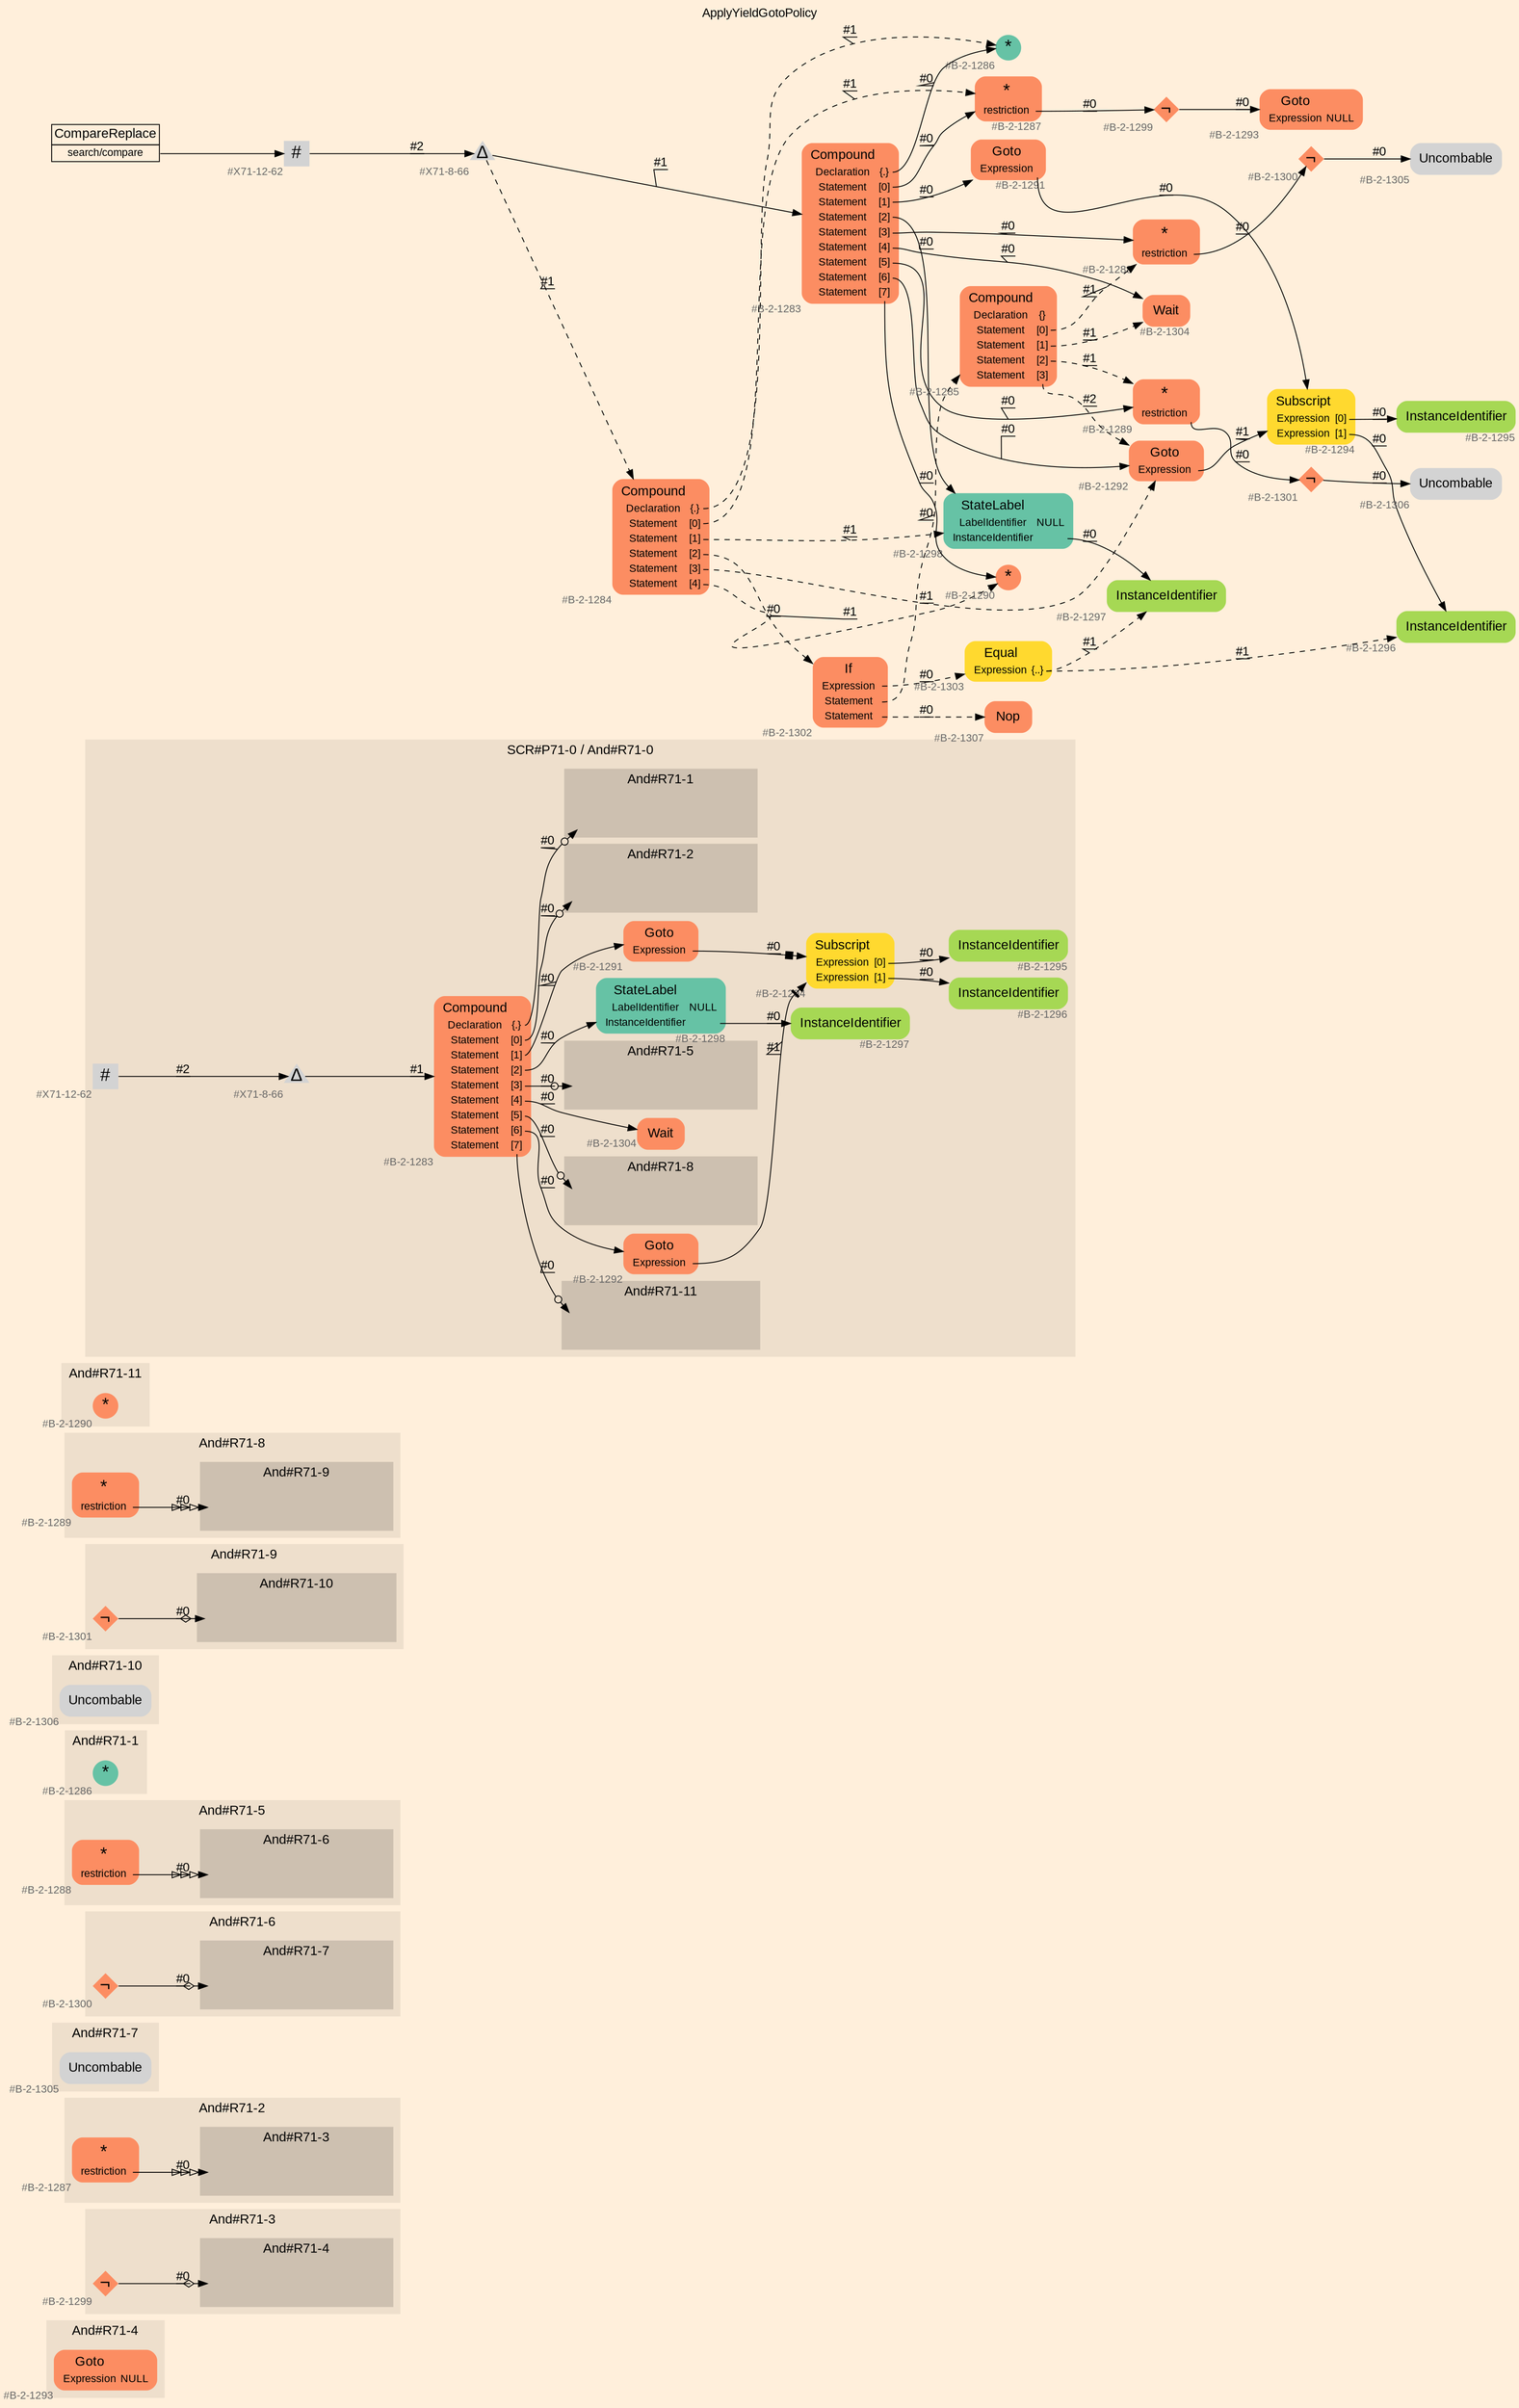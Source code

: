 digraph "ApplyYieldGotoPolicy" {
label = "ApplyYieldGotoPolicy"
labelloc = t
graph [
    rankdir = "LR"
    ranksep = 0.3
    bgcolor = antiquewhite1
    color = black
    fontcolor = black
    fontname = "Arial"
];
node [
    fontname = "Arial"
];
edge [
    fontname = "Arial"
];

// -------------------- figure And#R71-4 --------------------
// -------- region And#R71-4 ----------
subgraph "clusterAnd#R71-4" {
    label = "And#R71-4"
    style = "filled"
    color = antiquewhite2
    fontsize = "15"
    // -------- block And#R71-4/#B-2-1293 ----------
    "And#R71-4/#B-2-1293" [
        fillcolor = "/set28/2"
        xlabel = "#B-2-1293"
        fontsize = "12"
        fontcolor = grey40
        shape = "plaintext"
        label = <<TABLE BORDER="0" CELLBORDER="0" CELLSPACING="0">
         <TR><TD><FONT COLOR="black" POINT-SIZE="15">Goto</FONT></TD></TR>
         <TR><TD><FONT COLOR="black" POINT-SIZE="12">Expression</FONT></TD><TD PORT="port0"><FONT COLOR="black" POINT-SIZE="12">NULL</FONT></TD></TR>
        </TABLE>>
        style = "rounded,filled"
    ];
    
}


// -------------------- figure And#R71-3 --------------------
// -------- region And#R71-3 ----------
subgraph "clusterAnd#R71-3" {
    label = "And#R71-3"
    style = "filled"
    color = antiquewhite2
    fontsize = "15"
    // -------- block And#R71-3/#B-2-1299 ----------
    "And#R71-3/#B-2-1299" [
        fillcolor = "/set28/2"
        xlabel = "#B-2-1299"
        fontsize = "12"
        fontcolor = grey40
        shape = "diamond"
        label = <<FONT COLOR="black" POINT-SIZE="20">¬</FONT>>
        style = "filled"
        penwidth = 0.0
        fixedsize = true
        width = 0.4
        height = 0.4
    ];
    
    // -------- region And#R71-3/And#R71-4 ----------
    subgraph "clusterAnd#R71-3/And#R71-4" {
        label = "And#R71-4"
        style = "filled"
        color = antiquewhite3
        fontsize = "15"
        // -------- block And#R71-3/And#R71-4/#B-2-1293 ----------
        "And#R71-3/And#R71-4/#B-2-1293" [
            fillcolor = "/set28/2"
            xlabel = "#B-2-1293"
            fontsize = "12"
            fontcolor = grey40
            shape = "none"
            style = "invisible"
        ];
        
    }
    
}

"And#R71-3/#B-2-1299" -> "And#R71-3/And#R71-4/#B-2-1293" [
    arrowhead="normalnoneodiamond"
    label = "#0"
    decorate = true
    color = black
    fontcolor = black
];


// -------------------- figure And#R71-2 --------------------
// -------- region And#R71-2 ----------
subgraph "clusterAnd#R71-2" {
    label = "And#R71-2"
    style = "filled"
    color = antiquewhite2
    fontsize = "15"
    // -------- block And#R71-2/#B-2-1287 ----------
    "And#R71-2/#B-2-1287" [
        fillcolor = "/set28/2"
        xlabel = "#B-2-1287"
        fontsize = "12"
        fontcolor = grey40
        shape = "plaintext"
        label = <<TABLE BORDER="0" CELLBORDER="0" CELLSPACING="0">
         <TR><TD><FONT COLOR="black" POINT-SIZE="20">*</FONT></TD></TR>
         <TR><TD><FONT COLOR="black" POINT-SIZE="12">restriction</FONT></TD><TD PORT="port0"></TD></TR>
        </TABLE>>
        style = "rounded,filled"
    ];
    
    // -------- region And#R71-2/And#R71-3 ----------
    subgraph "clusterAnd#R71-2/And#R71-3" {
        label = "And#R71-3"
        style = "filled"
        color = antiquewhite3
        fontsize = "15"
        // -------- block And#R71-2/And#R71-3/#B-2-1299 ----------
        "And#R71-2/And#R71-3/#B-2-1299" [
            fillcolor = "/set28/2"
            xlabel = "#B-2-1299"
            fontsize = "12"
            fontcolor = grey40
            shape = "none"
            style = "invisible"
        ];
        
    }
    
}

"And#R71-2/#B-2-1287":port0 -> "And#R71-2/And#R71-3/#B-2-1299" [
    arrowhead="normalonormalonormalonormal"
    label = "#0"
    decorate = true
    color = black
    fontcolor = black
];


// -------------------- figure And#R71-7 --------------------
// -------- region And#R71-7 ----------
subgraph "clusterAnd#R71-7" {
    label = "And#R71-7"
    style = "filled"
    color = antiquewhite2
    fontsize = "15"
    // -------- block And#R71-7/#B-2-1305 ----------
    "And#R71-7/#B-2-1305" [
        xlabel = "#B-2-1305"
        fontsize = "12"
        fontcolor = grey40
        shape = "plaintext"
        label = <<TABLE BORDER="0" CELLBORDER="0" CELLSPACING="0">
         <TR><TD><FONT COLOR="black" POINT-SIZE="15">Uncombable</FONT></TD></TR>
        </TABLE>>
        style = "rounded,filled"
    ];
    
}


// -------------------- figure And#R71-6 --------------------
// -------- region And#R71-6 ----------
subgraph "clusterAnd#R71-6" {
    label = "And#R71-6"
    style = "filled"
    color = antiquewhite2
    fontsize = "15"
    // -------- block And#R71-6/#B-2-1300 ----------
    "And#R71-6/#B-2-1300" [
        fillcolor = "/set28/2"
        xlabel = "#B-2-1300"
        fontsize = "12"
        fontcolor = grey40
        shape = "diamond"
        label = <<FONT COLOR="black" POINT-SIZE="20">¬</FONT>>
        style = "filled"
        penwidth = 0.0
        fixedsize = true
        width = 0.4
        height = 0.4
    ];
    
    // -------- region And#R71-6/And#R71-7 ----------
    subgraph "clusterAnd#R71-6/And#R71-7" {
        label = "And#R71-7"
        style = "filled"
        color = antiquewhite3
        fontsize = "15"
        // -------- block And#R71-6/And#R71-7/#B-2-1305 ----------
        "And#R71-6/And#R71-7/#B-2-1305" [
            xlabel = "#B-2-1305"
            fontsize = "12"
            fontcolor = grey40
            shape = "none"
            style = "invisible"
        ];
        
    }
    
}

"And#R71-6/#B-2-1300" -> "And#R71-6/And#R71-7/#B-2-1305" [
    arrowhead="normalnoneodiamond"
    label = "#0"
    decorate = true
    color = black
    fontcolor = black
];


// -------------------- figure And#R71-5 --------------------
// -------- region And#R71-5 ----------
subgraph "clusterAnd#R71-5" {
    label = "And#R71-5"
    style = "filled"
    color = antiquewhite2
    fontsize = "15"
    // -------- block And#R71-5/#B-2-1288 ----------
    "And#R71-5/#B-2-1288" [
        fillcolor = "/set28/2"
        xlabel = "#B-2-1288"
        fontsize = "12"
        fontcolor = grey40
        shape = "plaintext"
        label = <<TABLE BORDER="0" CELLBORDER="0" CELLSPACING="0">
         <TR><TD><FONT COLOR="black" POINT-SIZE="20">*</FONT></TD></TR>
         <TR><TD><FONT COLOR="black" POINT-SIZE="12">restriction</FONT></TD><TD PORT="port0"></TD></TR>
        </TABLE>>
        style = "rounded,filled"
    ];
    
    // -------- region And#R71-5/And#R71-6 ----------
    subgraph "clusterAnd#R71-5/And#R71-6" {
        label = "And#R71-6"
        style = "filled"
        color = antiquewhite3
        fontsize = "15"
        // -------- block And#R71-5/And#R71-6/#B-2-1300 ----------
        "And#R71-5/And#R71-6/#B-2-1300" [
            fillcolor = "/set28/2"
            xlabel = "#B-2-1300"
            fontsize = "12"
            fontcolor = grey40
            shape = "none"
            style = "invisible"
        ];
        
    }
    
}

"And#R71-5/#B-2-1288":port0 -> "And#R71-5/And#R71-6/#B-2-1300" [
    arrowhead="normalonormalonormalonormal"
    label = "#0"
    decorate = true
    color = black
    fontcolor = black
];


// -------------------- figure And#R71-1 --------------------
// -------- region And#R71-1 ----------
subgraph "clusterAnd#R71-1" {
    label = "And#R71-1"
    style = "filled"
    color = antiquewhite2
    fontsize = "15"
    // -------- block And#R71-1/#B-2-1286 ----------
    "And#R71-1/#B-2-1286" [
        fillcolor = "/set28/1"
        xlabel = "#B-2-1286"
        fontsize = "12"
        fontcolor = grey40
        shape = "circle"
        label = <<FONT COLOR="black" POINT-SIZE="20">*</FONT>>
        style = "filled"
        penwidth = 0.0
        fixedsize = true
        width = 0.4
        height = 0.4
    ];
    
}


// -------------------- figure And#R71-10 --------------------
// -------- region And#R71-10 ----------
subgraph "clusterAnd#R71-10" {
    label = "And#R71-10"
    style = "filled"
    color = antiquewhite2
    fontsize = "15"
    // -------- block And#R71-10/#B-2-1306 ----------
    "And#R71-10/#B-2-1306" [
        xlabel = "#B-2-1306"
        fontsize = "12"
        fontcolor = grey40
        shape = "plaintext"
        label = <<TABLE BORDER="0" CELLBORDER="0" CELLSPACING="0">
         <TR><TD><FONT COLOR="black" POINT-SIZE="15">Uncombable</FONT></TD></TR>
        </TABLE>>
        style = "rounded,filled"
    ];
    
}


// -------------------- figure And#R71-9 --------------------
// -------- region And#R71-9 ----------
subgraph "clusterAnd#R71-9" {
    label = "And#R71-9"
    style = "filled"
    color = antiquewhite2
    fontsize = "15"
    // -------- block And#R71-9/#B-2-1301 ----------
    "And#R71-9/#B-2-1301" [
        fillcolor = "/set28/2"
        xlabel = "#B-2-1301"
        fontsize = "12"
        fontcolor = grey40
        shape = "diamond"
        label = <<FONT COLOR="black" POINT-SIZE="20">¬</FONT>>
        style = "filled"
        penwidth = 0.0
        fixedsize = true
        width = 0.4
        height = 0.4
    ];
    
    // -------- region And#R71-9/And#R71-10 ----------
    subgraph "clusterAnd#R71-9/And#R71-10" {
        label = "And#R71-10"
        style = "filled"
        color = antiquewhite3
        fontsize = "15"
        // -------- block And#R71-9/And#R71-10/#B-2-1306 ----------
        "And#R71-9/And#R71-10/#B-2-1306" [
            xlabel = "#B-2-1306"
            fontsize = "12"
            fontcolor = grey40
            shape = "none"
            style = "invisible"
        ];
        
    }
    
}

"And#R71-9/#B-2-1301" -> "And#R71-9/And#R71-10/#B-2-1306" [
    arrowhead="normalnoneodiamond"
    label = "#0"
    decorate = true
    color = black
    fontcolor = black
];


// -------------------- figure And#R71-8 --------------------
// -------- region And#R71-8 ----------
subgraph "clusterAnd#R71-8" {
    label = "And#R71-8"
    style = "filled"
    color = antiquewhite2
    fontsize = "15"
    // -------- block And#R71-8/#B-2-1289 ----------
    "And#R71-8/#B-2-1289" [
        fillcolor = "/set28/2"
        xlabel = "#B-2-1289"
        fontsize = "12"
        fontcolor = grey40
        shape = "plaintext"
        label = <<TABLE BORDER="0" CELLBORDER="0" CELLSPACING="0">
         <TR><TD><FONT COLOR="black" POINT-SIZE="20">*</FONT></TD></TR>
         <TR><TD><FONT COLOR="black" POINT-SIZE="12">restriction</FONT></TD><TD PORT="port0"></TD></TR>
        </TABLE>>
        style = "rounded,filled"
    ];
    
    // -------- region And#R71-8/And#R71-9 ----------
    subgraph "clusterAnd#R71-8/And#R71-9" {
        label = "And#R71-9"
        style = "filled"
        color = antiquewhite3
        fontsize = "15"
        // -------- block And#R71-8/And#R71-9/#B-2-1301 ----------
        "And#R71-8/And#R71-9/#B-2-1301" [
            fillcolor = "/set28/2"
            xlabel = "#B-2-1301"
            fontsize = "12"
            fontcolor = grey40
            shape = "none"
            style = "invisible"
        ];
        
    }
    
}

"And#R71-8/#B-2-1289":port0 -> "And#R71-8/And#R71-9/#B-2-1301" [
    arrowhead="normalonormalonormalonormal"
    label = "#0"
    decorate = true
    color = black
    fontcolor = black
];


// -------------------- figure And#R71-11 --------------------
// -------- region And#R71-11 ----------
subgraph "clusterAnd#R71-11" {
    label = "And#R71-11"
    style = "filled"
    color = antiquewhite2
    fontsize = "15"
    // -------- block And#R71-11/#B-2-1290 ----------
    "And#R71-11/#B-2-1290" [
        fillcolor = "/set28/2"
        xlabel = "#B-2-1290"
        fontsize = "12"
        fontcolor = grey40
        shape = "circle"
        label = <<FONT COLOR="black" POINT-SIZE="20">*</FONT>>
        style = "filled"
        penwidth = 0.0
        fixedsize = true
        width = 0.4
        height = 0.4
    ];
    
}


// -------------------- figure And#R71-0 --------------------
// -------- region And#R71-0 ----------
subgraph "clusterAnd#R71-0" {
    label = "SCR#P71-0 / And#R71-0"
    style = "filled"
    color = antiquewhite2
    fontsize = "15"
    // -------- block And#R71-0/#B-2-1298 ----------
    "And#R71-0/#B-2-1298" [
        fillcolor = "/set28/1"
        xlabel = "#B-2-1298"
        fontsize = "12"
        fontcolor = grey40
        shape = "plaintext"
        label = <<TABLE BORDER="0" CELLBORDER="0" CELLSPACING="0">
         <TR><TD><FONT COLOR="black" POINT-SIZE="15">StateLabel</FONT></TD></TR>
         <TR><TD><FONT COLOR="black" POINT-SIZE="12">LabelIdentifier</FONT></TD><TD PORT="port0"><FONT COLOR="black" POINT-SIZE="12">NULL</FONT></TD></TR>
         <TR><TD><FONT COLOR="black" POINT-SIZE="12">InstanceIdentifier</FONT></TD><TD PORT="port1"></TD></TR>
        </TABLE>>
        style = "rounded,filled"
    ];
    
    // -------- block And#R71-0/#X71-8-66 ----------
    "And#R71-0/#X71-8-66" [
        xlabel = "#X71-8-66"
        fontsize = "12"
        fontcolor = grey40
        shape = "triangle"
        label = <<FONT COLOR="black" POINT-SIZE="20">Δ</FONT>>
        style = "filled"
        penwidth = 0.0
        fixedsize = true
        width = 0.4
        height = 0.4
    ];
    
    // -------- block And#R71-0/#B-2-1295 ----------
    "And#R71-0/#B-2-1295" [
        fillcolor = "/set28/5"
        xlabel = "#B-2-1295"
        fontsize = "12"
        fontcolor = grey40
        shape = "plaintext"
        label = <<TABLE BORDER="0" CELLBORDER="0" CELLSPACING="0">
         <TR><TD><FONT COLOR="black" POINT-SIZE="15">InstanceIdentifier</FONT></TD></TR>
        </TABLE>>
        style = "rounded,filled"
    ];
    
    // -------- block And#R71-0/#X71-12-62 ----------
    "And#R71-0/#X71-12-62" [
        xlabel = "#X71-12-62"
        fontsize = "12"
        fontcolor = grey40
        shape = "square"
        label = <<FONT COLOR="black" POINT-SIZE="20">#</FONT>>
        style = "filled"
        penwidth = 0.0
        fixedsize = true
        width = 0.4
        height = 0.4
    ];
    
    // -------- block And#R71-0/#B-2-1291 ----------
    "And#R71-0/#B-2-1291" [
        fillcolor = "/set28/2"
        xlabel = "#B-2-1291"
        fontsize = "12"
        fontcolor = grey40
        shape = "plaintext"
        label = <<TABLE BORDER="0" CELLBORDER="0" CELLSPACING="0">
         <TR><TD><FONT COLOR="black" POINT-SIZE="15">Goto</FONT></TD></TR>
         <TR><TD><FONT COLOR="black" POINT-SIZE="12">Expression</FONT></TD><TD PORT="port0"></TD></TR>
        </TABLE>>
        style = "rounded,filled"
    ];
    
    // -------- block And#R71-0/#B-2-1304 ----------
    "And#R71-0/#B-2-1304" [
        fillcolor = "/set28/2"
        xlabel = "#B-2-1304"
        fontsize = "12"
        fontcolor = grey40
        shape = "plaintext"
        label = <<TABLE BORDER="0" CELLBORDER="0" CELLSPACING="0">
         <TR><TD><FONT COLOR="black" POINT-SIZE="15">Wait</FONT></TD></TR>
        </TABLE>>
        style = "rounded,filled"
    ];
    
    // -------- block And#R71-0/#B-2-1283 ----------
    "And#R71-0/#B-2-1283" [
        fillcolor = "/set28/2"
        xlabel = "#B-2-1283"
        fontsize = "12"
        fontcolor = grey40
        shape = "plaintext"
        label = <<TABLE BORDER="0" CELLBORDER="0" CELLSPACING="0">
         <TR><TD><FONT COLOR="black" POINT-SIZE="15">Compound</FONT></TD></TR>
         <TR><TD><FONT COLOR="black" POINT-SIZE="12">Declaration</FONT></TD><TD PORT="port0"><FONT COLOR="black" POINT-SIZE="12">{.}</FONT></TD></TR>
         <TR><TD><FONT COLOR="black" POINT-SIZE="12">Statement</FONT></TD><TD PORT="port1"><FONT COLOR="black" POINT-SIZE="12">[0]</FONT></TD></TR>
         <TR><TD><FONT COLOR="black" POINT-SIZE="12">Statement</FONT></TD><TD PORT="port2"><FONT COLOR="black" POINT-SIZE="12">[1]</FONT></TD></TR>
         <TR><TD><FONT COLOR="black" POINT-SIZE="12">Statement</FONT></TD><TD PORT="port3"><FONT COLOR="black" POINT-SIZE="12">[2]</FONT></TD></TR>
         <TR><TD><FONT COLOR="black" POINT-SIZE="12">Statement</FONT></TD><TD PORT="port4"><FONT COLOR="black" POINT-SIZE="12">[3]</FONT></TD></TR>
         <TR><TD><FONT COLOR="black" POINT-SIZE="12">Statement</FONT></TD><TD PORT="port5"><FONT COLOR="black" POINT-SIZE="12">[4]</FONT></TD></TR>
         <TR><TD><FONT COLOR="black" POINT-SIZE="12">Statement</FONT></TD><TD PORT="port6"><FONT COLOR="black" POINT-SIZE="12">[5]</FONT></TD></TR>
         <TR><TD><FONT COLOR="black" POINT-SIZE="12">Statement</FONT></TD><TD PORT="port7"><FONT COLOR="black" POINT-SIZE="12">[6]</FONT></TD></TR>
         <TR><TD><FONT COLOR="black" POINT-SIZE="12">Statement</FONT></TD><TD PORT="port8"><FONT COLOR="black" POINT-SIZE="12">[7]</FONT></TD></TR>
        </TABLE>>
        style = "rounded,filled"
    ];
    
    // -------- block And#R71-0/#B-2-1292 ----------
    "And#R71-0/#B-2-1292" [
        fillcolor = "/set28/2"
        xlabel = "#B-2-1292"
        fontsize = "12"
        fontcolor = grey40
        shape = "plaintext"
        label = <<TABLE BORDER="0" CELLBORDER="0" CELLSPACING="0">
         <TR><TD><FONT COLOR="black" POINT-SIZE="15">Goto</FONT></TD></TR>
         <TR><TD><FONT COLOR="black" POINT-SIZE="12">Expression</FONT></TD><TD PORT="port0"></TD></TR>
        </TABLE>>
        style = "rounded,filled"
    ];
    
    // -------- block And#R71-0/#B-2-1296 ----------
    "And#R71-0/#B-2-1296" [
        fillcolor = "/set28/5"
        xlabel = "#B-2-1296"
        fontsize = "12"
        fontcolor = grey40
        shape = "plaintext"
        label = <<TABLE BORDER="0" CELLBORDER="0" CELLSPACING="0">
         <TR><TD><FONT COLOR="black" POINT-SIZE="15">InstanceIdentifier</FONT></TD></TR>
        </TABLE>>
        style = "rounded,filled"
    ];
    
    // -------- block And#R71-0/#B-2-1294 ----------
    "And#R71-0/#B-2-1294" [
        fillcolor = "/set28/6"
        xlabel = "#B-2-1294"
        fontsize = "12"
        fontcolor = grey40
        shape = "plaintext"
        label = <<TABLE BORDER="0" CELLBORDER="0" CELLSPACING="0">
         <TR><TD><FONT COLOR="black" POINT-SIZE="15">Subscript</FONT></TD></TR>
         <TR><TD><FONT COLOR="black" POINT-SIZE="12">Expression</FONT></TD><TD PORT="port0"><FONT COLOR="black" POINT-SIZE="12">[0]</FONT></TD></TR>
         <TR><TD><FONT COLOR="black" POINT-SIZE="12">Expression</FONT></TD><TD PORT="port1"><FONT COLOR="black" POINT-SIZE="12">[1]</FONT></TD></TR>
        </TABLE>>
        style = "rounded,filled"
    ];
    
    // -------- block And#R71-0/#B-2-1297 ----------
    "And#R71-0/#B-2-1297" [
        fillcolor = "/set28/5"
        xlabel = "#B-2-1297"
        fontsize = "12"
        fontcolor = grey40
        shape = "plaintext"
        label = <<TABLE BORDER="0" CELLBORDER="0" CELLSPACING="0">
         <TR><TD><FONT COLOR="black" POINT-SIZE="15">InstanceIdentifier</FONT></TD></TR>
        </TABLE>>
        style = "rounded,filled"
    ];
    
    // -------- region And#R71-0/And#R71-1 ----------
    subgraph "clusterAnd#R71-0/And#R71-1" {
        label = "And#R71-1"
        style = "filled"
        color = antiquewhite3
        fontsize = "15"
        // -------- block And#R71-0/And#R71-1/#B-2-1286 ----------
        "And#R71-0/And#R71-1/#B-2-1286" [
            fillcolor = "/set28/1"
            xlabel = "#B-2-1286"
            fontsize = "12"
            fontcolor = grey40
            shape = "none"
            style = "invisible"
        ];
        
    }
    
    // -------- region And#R71-0/And#R71-2 ----------
    subgraph "clusterAnd#R71-0/And#R71-2" {
        label = "And#R71-2"
        style = "filled"
        color = antiquewhite3
        fontsize = "15"
        // -------- block And#R71-0/And#R71-2/#B-2-1287 ----------
        "And#R71-0/And#R71-2/#B-2-1287" [
            fillcolor = "/set28/2"
            xlabel = "#B-2-1287"
            fontsize = "12"
            fontcolor = grey40
            shape = "none"
            style = "invisible"
        ];
        
    }
    
    // -------- region And#R71-0/And#R71-5 ----------
    subgraph "clusterAnd#R71-0/And#R71-5" {
        label = "And#R71-5"
        style = "filled"
        color = antiquewhite3
        fontsize = "15"
        // -------- block And#R71-0/And#R71-5/#B-2-1288 ----------
        "And#R71-0/And#R71-5/#B-2-1288" [
            fillcolor = "/set28/2"
            xlabel = "#B-2-1288"
            fontsize = "12"
            fontcolor = grey40
            shape = "none"
            style = "invisible"
        ];
        
    }
    
    // -------- region And#R71-0/And#R71-8 ----------
    subgraph "clusterAnd#R71-0/And#R71-8" {
        label = "And#R71-8"
        style = "filled"
        color = antiquewhite3
        fontsize = "15"
        // -------- block And#R71-0/And#R71-8/#B-2-1289 ----------
        "And#R71-0/And#R71-8/#B-2-1289" [
            fillcolor = "/set28/2"
            xlabel = "#B-2-1289"
            fontsize = "12"
            fontcolor = grey40
            shape = "none"
            style = "invisible"
        ];
        
    }
    
    // -------- region And#R71-0/And#R71-11 ----------
    subgraph "clusterAnd#R71-0/And#R71-11" {
        label = "And#R71-11"
        style = "filled"
        color = antiquewhite3
        fontsize = "15"
        // -------- block And#R71-0/And#R71-11/#B-2-1290 ----------
        "And#R71-0/And#R71-11/#B-2-1290" [
            fillcolor = "/set28/2"
            xlabel = "#B-2-1290"
            fontsize = "12"
            fontcolor = grey40
            shape = "none"
            style = "invisible"
        ];
        
    }
    
}

"And#R71-0/#B-2-1298":port1 -> "And#R71-0/#B-2-1297" [
    label = "#0"
    decorate = true
    color = black
    fontcolor = black
];

"And#R71-0/#X71-8-66" -> "And#R71-0/#B-2-1283" [
    label = "#1"
    decorate = true
    color = black
    fontcolor = black
];

"And#R71-0/#X71-12-62" -> "And#R71-0/#X71-8-66" [
    label = "#2"
    decorate = true
    color = black
    fontcolor = black
];

"And#R71-0/#B-2-1291":port0 -> "And#R71-0/#B-2-1294" [
    arrowhead="normalnonebox"
    label = "#0"
    decorate = true
    color = black
    fontcolor = black
];

"And#R71-0/#B-2-1283":port0 -> "And#R71-0/And#R71-1/#B-2-1286" [
    arrowhead="normalnoneodot"
    label = "#0"
    decorate = true
    color = black
    fontcolor = black
];

"And#R71-0/#B-2-1283":port1 -> "And#R71-0/And#R71-2/#B-2-1287" [
    arrowhead="normalnoneodot"
    label = "#0"
    decorate = true
    color = black
    fontcolor = black
];

"And#R71-0/#B-2-1283":port2 -> "And#R71-0/#B-2-1291" [
    label = "#0"
    decorate = true
    color = black
    fontcolor = black
];

"And#R71-0/#B-2-1283":port3 -> "And#R71-0/#B-2-1298" [
    label = "#0"
    decorate = true
    color = black
    fontcolor = black
];

"And#R71-0/#B-2-1283":port4 -> "And#R71-0/And#R71-5/#B-2-1288" [
    arrowhead="normalnoneodot"
    label = "#0"
    decorate = true
    color = black
    fontcolor = black
];

"And#R71-0/#B-2-1283":port5 -> "And#R71-0/#B-2-1304" [
    label = "#0"
    decorate = true
    color = black
    fontcolor = black
];

"And#R71-0/#B-2-1283":port6 -> "And#R71-0/And#R71-8/#B-2-1289" [
    arrowhead="normalnoneodot"
    label = "#0"
    decorate = true
    color = black
    fontcolor = black
];

"And#R71-0/#B-2-1283":port7 -> "And#R71-0/#B-2-1292" [
    label = "#0"
    decorate = true
    color = black
    fontcolor = black
];

"And#R71-0/#B-2-1283":port8 -> "And#R71-0/And#R71-11/#B-2-1290" [
    arrowhead="normalnoneodot"
    label = "#0"
    decorate = true
    color = black
    fontcolor = black
];

"And#R71-0/#B-2-1292":port0 -> "And#R71-0/#B-2-1294" [
    arrowhead="normalnonetee"
    label = "#1"
    decorate = true
    color = black
    fontcolor = black
];

"And#R71-0/#B-2-1294":port0 -> "And#R71-0/#B-2-1295" [
    label = "#0"
    decorate = true
    color = black
    fontcolor = black
];

"And#R71-0/#B-2-1294":port1 -> "And#R71-0/#B-2-1296" [
    label = "#0"
    decorate = true
    color = black
    fontcolor = black
];


// -------------------- transformation figure --------------------
// -------- block CR#X71-10-71 ----------
"CR#X71-10-71" [
    fillcolor = antiquewhite1
    fontsize = "12"
    fontcolor = grey40
    shape = "plaintext"
    label = <<TABLE BORDER="0" CELLBORDER="1" CELLSPACING="0">
     <TR><TD><FONT COLOR="black" POINT-SIZE="15">CompareReplace</FONT></TD></TR>
     <TR><TD PORT="port0"><FONT COLOR="black" POINT-SIZE="12">search/compare</FONT></TD></TR>
    </TABLE>>
    style = "filled"
    color = black
];

// -------- block #X71-12-62 ----------
"#X71-12-62" [
    xlabel = "#X71-12-62"
    fontsize = "12"
    fontcolor = grey40
    shape = "square"
    label = <<FONT COLOR="black" POINT-SIZE="20">#</FONT>>
    style = "filled"
    penwidth = 0.0
    fixedsize = true
    width = 0.4
    height = 0.4
];

// -------- block #X71-8-66 ----------
"#X71-8-66" [
    xlabel = "#X71-8-66"
    fontsize = "12"
    fontcolor = grey40
    shape = "triangle"
    label = <<FONT COLOR="black" POINT-SIZE="20">Δ</FONT>>
    style = "filled"
    penwidth = 0.0
    fixedsize = true
    width = 0.4
    height = 0.4
];

// -------- block #B-2-1283 ----------
"#B-2-1283" [
    fillcolor = "/set28/2"
    xlabel = "#B-2-1283"
    fontsize = "12"
    fontcolor = grey40
    shape = "plaintext"
    label = <<TABLE BORDER="0" CELLBORDER="0" CELLSPACING="0">
     <TR><TD><FONT COLOR="black" POINT-SIZE="15">Compound</FONT></TD></TR>
     <TR><TD><FONT COLOR="black" POINT-SIZE="12">Declaration</FONT></TD><TD PORT="port0"><FONT COLOR="black" POINT-SIZE="12">{.}</FONT></TD></TR>
     <TR><TD><FONT COLOR="black" POINT-SIZE="12">Statement</FONT></TD><TD PORT="port1"><FONT COLOR="black" POINT-SIZE="12">[0]</FONT></TD></TR>
     <TR><TD><FONT COLOR="black" POINT-SIZE="12">Statement</FONT></TD><TD PORT="port2"><FONT COLOR="black" POINT-SIZE="12">[1]</FONT></TD></TR>
     <TR><TD><FONT COLOR="black" POINT-SIZE="12">Statement</FONT></TD><TD PORT="port3"><FONT COLOR="black" POINT-SIZE="12">[2]</FONT></TD></TR>
     <TR><TD><FONT COLOR="black" POINT-SIZE="12">Statement</FONT></TD><TD PORT="port4"><FONT COLOR="black" POINT-SIZE="12">[3]</FONT></TD></TR>
     <TR><TD><FONT COLOR="black" POINT-SIZE="12">Statement</FONT></TD><TD PORT="port5"><FONT COLOR="black" POINT-SIZE="12">[4]</FONT></TD></TR>
     <TR><TD><FONT COLOR="black" POINT-SIZE="12">Statement</FONT></TD><TD PORT="port6"><FONT COLOR="black" POINT-SIZE="12">[5]</FONT></TD></TR>
     <TR><TD><FONT COLOR="black" POINT-SIZE="12">Statement</FONT></TD><TD PORT="port7"><FONT COLOR="black" POINT-SIZE="12">[6]</FONT></TD></TR>
     <TR><TD><FONT COLOR="black" POINT-SIZE="12">Statement</FONT></TD><TD PORT="port8"><FONT COLOR="black" POINT-SIZE="12">[7]</FONT></TD></TR>
    </TABLE>>
    style = "rounded,filled"
];

// -------- block #B-2-1286 ----------
"#B-2-1286" [
    fillcolor = "/set28/1"
    xlabel = "#B-2-1286"
    fontsize = "12"
    fontcolor = grey40
    shape = "circle"
    label = <<FONT COLOR="black" POINT-SIZE="20">*</FONT>>
    style = "filled"
    penwidth = 0.0
    fixedsize = true
    width = 0.4
    height = 0.4
];

// -------- block #B-2-1287 ----------
"#B-2-1287" [
    fillcolor = "/set28/2"
    xlabel = "#B-2-1287"
    fontsize = "12"
    fontcolor = grey40
    shape = "plaintext"
    label = <<TABLE BORDER="0" CELLBORDER="0" CELLSPACING="0">
     <TR><TD><FONT COLOR="black" POINT-SIZE="20">*</FONT></TD></TR>
     <TR><TD><FONT COLOR="black" POINT-SIZE="12">restriction</FONT></TD><TD PORT="port0"></TD></TR>
    </TABLE>>
    style = "rounded,filled"
];

// -------- block #B-2-1299 ----------
"#B-2-1299" [
    fillcolor = "/set28/2"
    xlabel = "#B-2-1299"
    fontsize = "12"
    fontcolor = grey40
    shape = "diamond"
    label = <<FONT COLOR="black" POINT-SIZE="20">¬</FONT>>
    style = "filled"
    penwidth = 0.0
    fixedsize = true
    width = 0.4
    height = 0.4
];

// -------- block #B-2-1293 ----------
"#B-2-1293" [
    fillcolor = "/set28/2"
    xlabel = "#B-2-1293"
    fontsize = "12"
    fontcolor = grey40
    shape = "plaintext"
    label = <<TABLE BORDER="0" CELLBORDER="0" CELLSPACING="0">
     <TR><TD><FONT COLOR="black" POINT-SIZE="15">Goto</FONT></TD></TR>
     <TR><TD><FONT COLOR="black" POINT-SIZE="12">Expression</FONT></TD><TD PORT="port0"><FONT COLOR="black" POINT-SIZE="12">NULL</FONT></TD></TR>
    </TABLE>>
    style = "rounded,filled"
];

// -------- block #B-2-1291 ----------
"#B-2-1291" [
    fillcolor = "/set28/2"
    xlabel = "#B-2-1291"
    fontsize = "12"
    fontcolor = grey40
    shape = "plaintext"
    label = <<TABLE BORDER="0" CELLBORDER="0" CELLSPACING="0">
     <TR><TD><FONT COLOR="black" POINT-SIZE="15">Goto</FONT></TD></TR>
     <TR><TD><FONT COLOR="black" POINT-SIZE="12">Expression</FONT></TD><TD PORT="port0"></TD></TR>
    </TABLE>>
    style = "rounded,filled"
];

// -------- block #B-2-1294 ----------
"#B-2-1294" [
    fillcolor = "/set28/6"
    xlabel = "#B-2-1294"
    fontsize = "12"
    fontcolor = grey40
    shape = "plaintext"
    label = <<TABLE BORDER="0" CELLBORDER="0" CELLSPACING="0">
     <TR><TD><FONT COLOR="black" POINT-SIZE="15">Subscript</FONT></TD></TR>
     <TR><TD><FONT COLOR="black" POINT-SIZE="12">Expression</FONT></TD><TD PORT="port0"><FONT COLOR="black" POINT-SIZE="12">[0]</FONT></TD></TR>
     <TR><TD><FONT COLOR="black" POINT-SIZE="12">Expression</FONT></TD><TD PORT="port1"><FONT COLOR="black" POINT-SIZE="12">[1]</FONT></TD></TR>
    </TABLE>>
    style = "rounded,filled"
];

// -------- block #B-2-1295 ----------
"#B-2-1295" [
    fillcolor = "/set28/5"
    xlabel = "#B-2-1295"
    fontsize = "12"
    fontcolor = grey40
    shape = "plaintext"
    label = <<TABLE BORDER="0" CELLBORDER="0" CELLSPACING="0">
     <TR><TD><FONT COLOR="black" POINT-SIZE="15">InstanceIdentifier</FONT></TD></TR>
    </TABLE>>
    style = "rounded,filled"
];

// -------- block #B-2-1296 ----------
"#B-2-1296" [
    fillcolor = "/set28/5"
    xlabel = "#B-2-1296"
    fontsize = "12"
    fontcolor = grey40
    shape = "plaintext"
    label = <<TABLE BORDER="0" CELLBORDER="0" CELLSPACING="0">
     <TR><TD><FONT COLOR="black" POINT-SIZE="15">InstanceIdentifier</FONT></TD></TR>
    </TABLE>>
    style = "rounded,filled"
];

// -------- block #B-2-1298 ----------
"#B-2-1298" [
    fillcolor = "/set28/1"
    xlabel = "#B-2-1298"
    fontsize = "12"
    fontcolor = grey40
    shape = "plaintext"
    label = <<TABLE BORDER="0" CELLBORDER="0" CELLSPACING="0">
     <TR><TD><FONT COLOR="black" POINT-SIZE="15">StateLabel</FONT></TD></TR>
     <TR><TD><FONT COLOR="black" POINT-SIZE="12">LabelIdentifier</FONT></TD><TD PORT="port0"><FONT COLOR="black" POINT-SIZE="12">NULL</FONT></TD></TR>
     <TR><TD><FONT COLOR="black" POINT-SIZE="12">InstanceIdentifier</FONT></TD><TD PORT="port1"></TD></TR>
    </TABLE>>
    style = "rounded,filled"
];

// -------- block #B-2-1297 ----------
"#B-2-1297" [
    fillcolor = "/set28/5"
    xlabel = "#B-2-1297"
    fontsize = "12"
    fontcolor = grey40
    shape = "plaintext"
    label = <<TABLE BORDER="0" CELLBORDER="0" CELLSPACING="0">
     <TR><TD><FONT COLOR="black" POINT-SIZE="15">InstanceIdentifier</FONT></TD></TR>
    </TABLE>>
    style = "rounded,filled"
];

// -------- block #B-2-1288 ----------
"#B-2-1288" [
    fillcolor = "/set28/2"
    xlabel = "#B-2-1288"
    fontsize = "12"
    fontcolor = grey40
    shape = "plaintext"
    label = <<TABLE BORDER="0" CELLBORDER="0" CELLSPACING="0">
     <TR><TD><FONT COLOR="black" POINT-SIZE="20">*</FONT></TD></TR>
     <TR><TD><FONT COLOR="black" POINT-SIZE="12">restriction</FONT></TD><TD PORT="port0"></TD></TR>
    </TABLE>>
    style = "rounded,filled"
];

// -------- block #B-2-1300 ----------
"#B-2-1300" [
    fillcolor = "/set28/2"
    xlabel = "#B-2-1300"
    fontsize = "12"
    fontcolor = grey40
    shape = "diamond"
    label = <<FONT COLOR="black" POINT-SIZE="20">¬</FONT>>
    style = "filled"
    penwidth = 0.0
    fixedsize = true
    width = 0.4
    height = 0.4
];

// -------- block #B-2-1305 ----------
"#B-2-1305" [
    xlabel = "#B-2-1305"
    fontsize = "12"
    fontcolor = grey40
    shape = "plaintext"
    label = <<TABLE BORDER="0" CELLBORDER="0" CELLSPACING="0">
     <TR><TD><FONT COLOR="black" POINT-SIZE="15">Uncombable</FONT></TD></TR>
    </TABLE>>
    style = "rounded,filled"
];

// -------- block #B-2-1304 ----------
"#B-2-1304" [
    fillcolor = "/set28/2"
    xlabel = "#B-2-1304"
    fontsize = "12"
    fontcolor = grey40
    shape = "plaintext"
    label = <<TABLE BORDER="0" CELLBORDER="0" CELLSPACING="0">
     <TR><TD><FONT COLOR="black" POINT-SIZE="15">Wait</FONT></TD></TR>
    </TABLE>>
    style = "rounded,filled"
];

// -------- block #B-2-1289 ----------
"#B-2-1289" [
    fillcolor = "/set28/2"
    xlabel = "#B-2-1289"
    fontsize = "12"
    fontcolor = grey40
    shape = "plaintext"
    label = <<TABLE BORDER="0" CELLBORDER="0" CELLSPACING="0">
     <TR><TD><FONT COLOR="black" POINT-SIZE="20">*</FONT></TD></TR>
     <TR><TD><FONT COLOR="black" POINT-SIZE="12">restriction</FONT></TD><TD PORT="port0"></TD></TR>
    </TABLE>>
    style = "rounded,filled"
];

// -------- block #B-2-1301 ----------
"#B-2-1301" [
    fillcolor = "/set28/2"
    xlabel = "#B-2-1301"
    fontsize = "12"
    fontcolor = grey40
    shape = "diamond"
    label = <<FONT COLOR="black" POINT-SIZE="20">¬</FONT>>
    style = "filled"
    penwidth = 0.0
    fixedsize = true
    width = 0.4
    height = 0.4
];

// -------- block #B-2-1306 ----------
"#B-2-1306" [
    xlabel = "#B-2-1306"
    fontsize = "12"
    fontcolor = grey40
    shape = "plaintext"
    label = <<TABLE BORDER="0" CELLBORDER="0" CELLSPACING="0">
     <TR><TD><FONT COLOR="black" POINT-SIZE="15">Uncombable</FONT></TD></TR>
    </TABLE>>
    style = "rounded,filled"
];

// -------- block #B-2-1292 ----------
"#B-2-1292" [
    fillcolor = "/set28/2"
    xlabel = "#B-2-1292"
    fontsize = "12"
    fontcolor = grey40
    shape = "plaintext"
    label = <<TABLE BORDER="0" CELLBORDER="0" CELLSPACING="0">
     <TR><TD><FONT COLOR="black" POINT-SIZE="15">Goto</FONT></TD></TR>
     <TR><TD><FONT COLOR="black" POINT-SIZE="12">Expression</FONT></TD><TD PORT="port0"></TD></TR>
    </TABLE>>
    style = "rounded,filled"
];

// -------- block #B-2-1290 ----------
"#B-2-1290" [
    fillcolor = "/set28/2"
    xlabel = "#B-2-1290"
    fontsize = "12"
    fontcolor = grey40
    shape = "circle"
    label = <<FONT COLOR="black" POINT-SIZE="20">*</FONT>>
    style = "filled"
    penwidth = 0.0
    fixedsize = true
    width = 0.4
    height = 0.4
];

// -------- block #B-2-1284 ----------
"#B-2-1284" [
    fillcolor = "/set28/2"
    xlabel = "#B-2-1284"
    fontsize = "12"
    fontcolor = grey40
    shape = "plaintext"
    label = <<TABLE BORDER="0" CELLBORDER="0" CELLSPACING="0">
     <TR><TD><FONT COLOR="black" POINT-SIZE="15">Compound</FONT></TD></TR>
     <TR><TD><FONT COLOR="black" POINT-SIZE="12">Declaration</FONT></TD><TD PORT="port0"><FONT COLOR="black" POINT-SIZE="12">{.}</FONT></TD></TR>
     <TR><TD><FONT COLOR="black" POINT-SIZE="12">Statement</FONT></TD><TD PORT="port1"><FONT COLOR="black" POINT-SIZE="12">[0]</FONT></TD></TR>
     <TR><TD><FONT COLOR="black" POINT-SIZE="12">Statement</FONT></TD><TD PORT="port2"><FONT COLOR="black" POINT-SIZE="12">[1]</FONT></TD></TR>
     <TR><TD><FONT COLOR="black" POINT-SIZE="12">Statement</FONT></TD><TD PORT="port3"><FONT COLOR="black" POINT-SIZE="12">[2]</FONT></TD></TR>
     <TR><TD><FONT COLOR="black" POINT-SIZE="12">Statement</FONT></TD><TD PORT="port4"><FONT COLOR="black" POINT-SIZE="12">[3]</FONT></TD></TR>
     <TR><TD><FONT COLOR="black" POINT-SIZE="12">Statement</FONT></TD><TD PORT="port5"><FONT COLOR="black" POINT-SIZE="12">[4]</FONT></TD></TR>
    </TABLE>>
    style = "rounded,filled"
];

// -------- block #B-2-1302 ----------
"#B-2-1302" [
    fillcolor = "/set28/2"
    xlabel = "#B-2-1302"
    fontsize = "12"
    fontcolor = grey40
    shape = "plaintext"
    label = <<TABLE BORDER="0" CELLBORDER="0" CELLSPACING="0">
     <TR><TD><FONT COLOR="black" POINT-SIZE="15">If</FONT></TD></TR>
     <TR><TD><FONT COLOR="black" POINT-SIZE="12">Expression</FONT></TD><TD PORT="port0"></TD></TR>
     <TR><TD><FONT COLOR="black" POINT-SIZE="12">Statement</FONT></TD><TD PORT="port1"></TD></TR>
     <TR><TD><FONT COLOR="black" POINT-SIZE="12">Statement</FONT></TD><TD PORT="port2"></TD></TR>
    </TABLE>>
    style = "rounded,filled"
];

// -------- block #B-2-1303 ----------
"#B-2-1303" [
    fillcolor = "/set28/6"
    xlabel = "#B-2-1303"
    fontsize = "12"
    fontcolor = grey40
    shape = "plaintext"
    label = <<TABLE BORDER="0" CELLBORDER="0" CELLSPACING="0">
     <TR><TD><FONT COLOR="black" POINT-SIZE="15">Equal</FONT></TD></TR>
     <TR><TD><FONT COLOR="black" POINT-SIZE="12">Expression</FONT></TD><TD PORT="port0"><FONT COLOR="black" POINT-SIZE="12">{..}</FONT></TD></TR>
    </TABLE>>
    style = "rounded,filled"
];

// -------- block #B-2-1285 ----------
"#B-2-1285" [
    fillcolor = "/set28/2"
    xlabel = "#B-2-1285"
    fontsize = "12"
    fontcolor = grey40
    shape = "plaintext"
    label = <<TABLE BORDER="0" CELLBORDER="0" CELLSPACING="0">
     <TR><TD><FONT COLOR="black" POINT-SIZE="15">Compound</FONT></TD></TR>
     <TR><TD><FONT COLOR="black" POINT-SIZE="12">Declaration</FONT></TD><TD PORT="port0"><FONT COLOR="black" POINT-SIZE="12">{}</FONT></TD></TR>
     <TR><TD><FONT COLOR="black" POINT-SIZE="12">Statement</FONT></TD><TD PORT="port1"><FONT COLOR="black" POINT-SIZE="12">[0]</FONT></TD></TR>
     <TR><TD><FONT COLOR="black" POINT-SIZE="12">Statement</FONT></TD><TD PORT="port2"><FONT COLOR="black" POINT-SIZE="12">[1]</FONT></TD></TR>
     <TR><TD><FONT COLOR="black" POINT-SIZE="12">Statement</FONT></TD><TD PORT="port3"><FONT COLOR="black" POINT-SIZE="12">[2]</FONT></TD></TR>
     <TR><TD><FONT COLOR="black" POINT-SIZE="12">Statement</FONT></TD><TD PORT="port4"><FONT COLOR="black" POINT-SIZE="12">[3]</FONT></TD></TR>
    </TABLE>>
    style = "rounded,filled"
];

// -------- block #B-2-1307 ----------
"#B-2-1307" [
    fillcolor = "/set28/2"
    xlabel = "#B-2-1307"
    fontsize = "12"
    fontcolor = grey40
    shape = "plaintext"
    label = <<TABLE BORDER="0" CELLBORDER="0" CELLSPACING="0">
     <TR><TD><FONT COLOR="black" POINT-SIZE="15">Nop</FONT></TD></TR>
    </TABLE>>
    style = "rounded,filled"
];

"CR#X71-10-71":port0 -> "#X71-12-62" [
    label = ""
    decorate = true
    color = black
    fontcolor = black
];

"#X71-12-62" -> "#X71-8-66" [
    label = "#2"
    decorate = true
    color = black
    fontcolor = black
];

"#X71-8-66" -> "#B-2-1283" [
    label = "#1"
    decorate = true
    color = black
    fontcolor = black
];

"#X71-8-66" -> "#B-2-1284" [
    style="dashed"
    label = "#1"
    decorate = true
    color = black
    fontcolor = black
];

"#B-2-1283":port0 -> "#B-2-1286" [
    label = "#0"
    decorate = true
    color = black
    fontcolor = black
];

"#B-2-1283":port1 -> "#B-2-1287" [
    label = "#0"
    decorate = true
    color = black
    fontcolor = black
];

"#B-2-1283":port2 -> "#B-2-1291" [
    label = "#0"
    decorate = true
    color = black
    fontcolor = black
];

"#B-2-1283":port3 -> "#B-2-1298" [
    label = "#0"
    decorate = true
    color = black
    fontcolor = black
];

"#B-2-1283":port4 -> "#B-2-1288" [
    label = "#0"
    decorate = true
    color = black
    fontcolor = black
];

"#B-2-1283":port5 -> "#B-2-1304" [
    label = "#0"
    decorate = true
    color = black
    fontcolor = black
];

"#B-2-1283":port6 -> "#B-2-1289" [
    label = "#0"
    decorate = true
    color = black
    fontcolor = black
];

"#B-2-1283":port7 -> "#B-2-1292" [
    label = "#0"
    decorate = true
    color = black
    fontcolor = black
];

"#B-2-1283":port8 -> "#B-2-1290" [
    label = "#0"
    decorate = true
    color = black
    fontcolor = black
];

"#B-2-1287":port0 -> "#B-2-1299" [
    label = "#0"
    decorate = true
    color = black
    fontcolor = black
];

"#B-2-1299" -> "#B-2-1293" [
    label = "#0"
    decorate = true
    color = black
    fontcolor = black
];

"#B-2-1291":port0 -> "#B-2-1294" [
    label = "#0"
    decorate = true
    color = black
    fontcolor = black
];

"#B-2-1294":port0 -> "#B-2-1295" [
    label = "#0"
    decorate = true
    color = black
    fontcolor = black
];

"#B-2-1294":port1 -> "#B-2-1296" [
    label = "#0"
    decorate = true
    color = black
    fontcolor = black
];

"#B-2-1298":port1 -> "#B-2-1297" [
    label = "#0"
    decorate = true
    color = black
    fontcolor = black
];

"#B-2-1288":port0 -> "#B-2-1300" [
    label = "#0"
    decorate = true
    color = black
    fontcolor = black
];

"#B-2-1300" -> "#B-2-1305" [
    label = "#0"
    decorate = true
    color = black
    fontcolor = black
];

"#B-2-1289":port0 -> "#B-2-1301" [
    label = "#0"
    decorate = true
    color = black
    fontcolor = black
];

"#B-2-1301" -> "#B-2-1306" [
    label = "#0"
    decorate = true
    color = black
    fontcolor = black
];

"#B-2-1292":port0 -> "#B-2-1294" [
    label = "#1"
    decorate = true
    color = black
    fontcolor = black
];

"#B-2-1284":port0 -> "#B-2-1286" [
    style="dashed"
    label = "#1"
    decorate = true
    color = black
    fontcolor = black
];

"#B-2-1284":port1 -> "#B-2-1287" [
    style="dashed"
    label = "#1"
    decorate = true
    color = black
    fontcolor = black
];

"#B-2-1284":port2 -> "#B-2-1298" [
    style="dashed"
    label = "#1"
    decorate = true
    color = black
    fontcolor = black
];

"#B-2-1284":port3 -> "#B-2-1302" [
    style="dashed"
    label = "#0"
    decorate = true
    color = black
    fontcolor = black
];

"#B-2-1284":port4 -> "#B-2-1292" [
    style="dashed"
    label = "#1"
    decorate = true
    color = black
    fontcolor = black
];

"#B-2-1284":port5 -> "#B-2-1290" [
    style="dashed"
    label = "#1"
    decorate = true
    color = black
    fontcolor = black
];

"#B-2-1302":port0 -> "#B-2-1303" [
    style="dashed"
    label = "#0"
    decorate = true
    color = black
    fontcolor = black
];

"#B-2-1302":port1 -> "#B-2-1285" [
    style="dashed"
    label = "#0"
    decorate = true
    color = black
    fontcolor = black
];

"#B-2-1302":port2 -> "#B-2-1307" [
    style="dashed"
    label = "#0"
    decorate = true
    color = black
    fontcolor = black
];

"#B-2-1303":port0 -> "#B-2-1296" [
    style="dashed"
    label = "#1"
    decorate = true
    color = black
    fontcolor = black
];

"#B-2-1303":port0 -> "#B-2-1297" [
    style="dashed"
    label = "#1"
    decorate = true
    color = black
    fontcolor = black
];

"#B-2-1285":port1 -> "#B-2-1288" [
    style="dashed"
    label = "#1"
    decorate = true
    color = black
    fontcolor = black
];

"#B-2-1285":port2 -> "#B-2-1304" [
    style="dashed"
    label = "#1"
    decorate = true
    color = black
    fontcolor = black
];

"#B-2-1285":port3 -> "#B-2-1289" [
    style="dashed"
    label = "#1"
    decorate = true
    color = black
    fontcolor = black
];

"#B-2-1285":port4 -> "#B-2-1292" [
    style="dashed"
    label = "#2"
    decorate = true
    color = black
    fontcolor = black
];


}
